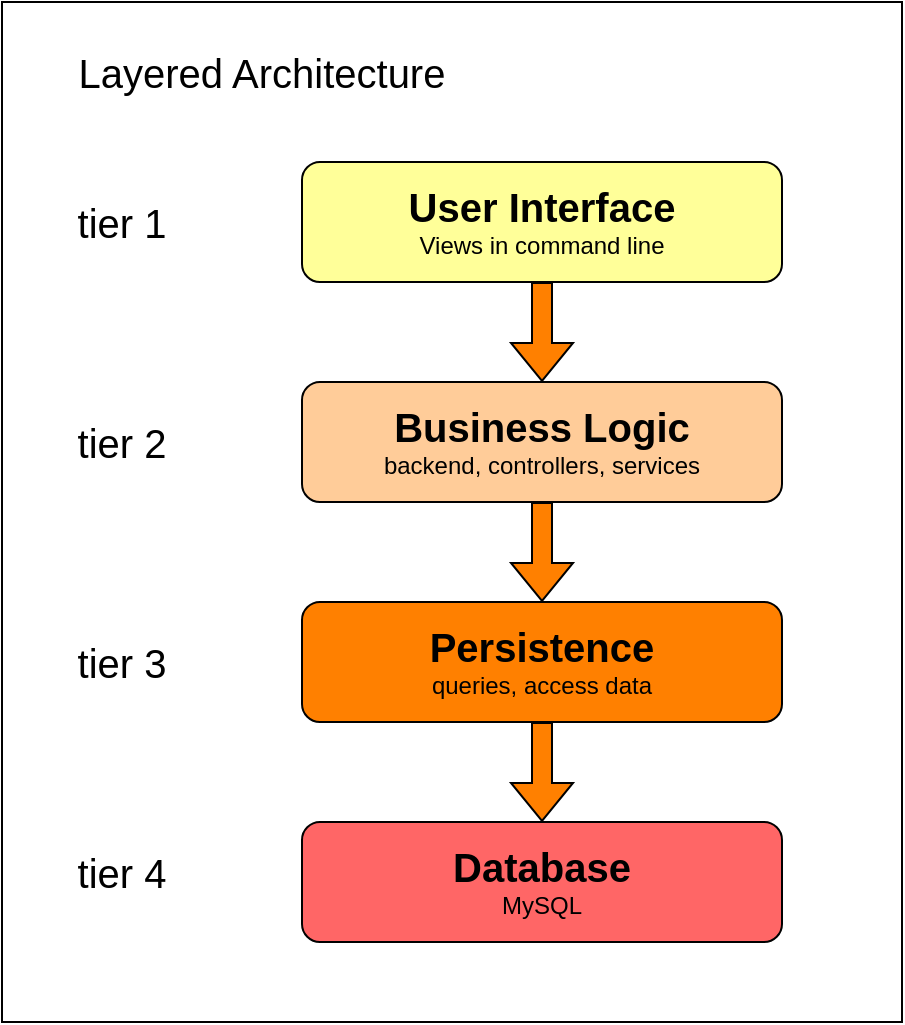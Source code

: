 <mxfile version="20.6.0" type="device"><diagram id="r2SBKpWd_IOv5tplqdtK" name="Page-1"><mxGraphModel dx="1048" dy="736" grid="1" gridSize="10" guides="1" tooltips="1" connect="1" arrows="1" fold="1" page="1" pageScale="1" pageWidth="850" pageHeight="1100" math="0" shadow="0"><root><mxCell id="0"/><mxCell id="1" parent="0"/><mxCell id="uKq3NgHS5-yLaIaLrDBY-1" value="" style="rounded=0;whiteSpace=wrap;html=1;" parent="1" vertex="1"><mxGeometry x="30" y="80" width="450" height="510" as="geometry"/></mxCell><mxCell id="uKq3NgHS5-yLaIaLrDBY-2" value="&lt;font style=&quot;font-size: 20px;&quot;&gt;&lt;b&gt;User Interface&lt;br&gt;&lt;/b&gt;&lt;/font&gt;Views in command line" style="rounded=1;whiteSpace=wrap;html=1;fillColor=#FFFF99;" parent="1" vertex="1"><mxGeometry x="180" y="160" width="240" height="60" as="geometry"/></mxCell><mxCell id="uKq3NgHS5-yLaIaLrDBY-3" value="&lt;b style=&quot;font-size: 20px;&quot;&gt;Business Logic&lt;br&gt;&lt;/b&gt;backend, controllers, services" style="rounded=1;whiteSpace=wrap;html=1;fillColor=#FFCC99;" parent="1" vertex="1"><mxGeometry x="180" y="270" width="240" height="60" as="geometry"/></mxCell><mxCell id="uKq3NgHS5-yLaIaLrDBY-4" value="&lt;b style=&quot;font-size: 20px;&quot;&gt;Database&lt;br&gt;&lt;/b&gt;MySQL" style="rounded=1;whiteSpace=wrap;html=1;fillColor=#FF6666;" parent="1" vertex="1"><mxGeometry x="180" y="490" width="240" height="60" as="geometry"/></mxCell><mxCell id="uKq3NgHS5-yLaIaLrDBY-5" value="" style="shape=flexArrow;endArrow=classic;html=1;rounded=0;entryX=0.5;entryY=0;entryDx=0;entryDy=0;exitX=0.5;exitY=1;exitDx=0;exitDy=0;fillColor=#FF8000;" parent="1" source="uKq3NgHS5-yLaIaLrDBY-2" target="uKq3NgHS5-yLaIaLrDBY-3" edge="1"><mxGeometry width="50" height="50" relative="1" as="geometry"><mxPoint x="190" y="320" as="sourcePoint"/><mxPoint x="240" y="250" as="targetPoint"/></mxGeometry></mxCell><mxCell id="uKq3NgHS5-yLaIaLrDBY-6" value="" style="shape=flexArrow;endArrow=classic;html=1;rounded=0;entryX=0.5;entryY=0;entryDx=0;entryDy=0;fillColor=#FF8000;exitX=0.5;exitY=1;exitDx=0;exitDy=0;" parent="1" source="HyorX4r7KOohhSqo5o30-1" target="uKq3NgHS5-yLaIaLrDBY-4" edge="1"><mxGeometry width="50" height="50" relative="1" as="geometry"><mxPoint x="300" y="420" as="sourcePoint"/><mxPoint x="359.5" y="380" as="targetPoint"/></mxGeometry></mxCell><mxCell id="uKq3NgHS5-yLaIaLrDBY-7" value="Layered Architecture" style="text;html=1;strokeColor=none;fillColor=none;align=center;verticalAlign=middle;whiteSpace=wrap;rounded=0;fontSize=20;" parent="1" vertex="1"><mxGeometry x="60" y="100" width="200" height="30" as="geometry"/></mxCell><mxCell id="uKq3NgHS5-yLaIaLrDBY-8" value="tier 1" style="text;html=1;strokeColor=none;fillColor=none;align=center;verticalAlign=middle;whiteSpace=wrap;rounded=0;fontSize=20;" parent="1" vertex="1"><mxGeometry x="60" y="175" width="60" height="30" as="geometry"/></mxCell><mxCell id="uKq3NgHS5-yLaIaLrDBY-9" value="tier 2" style="text;html=1;strokeColor=none;fillColor=none;align=center;verticalAlign=middle;whiteSpace=wrap;rounded=0;fontSize=20;" parent="1" vertex="1"><mxGeometry x="60" y="285" width="60" height="30" as="geometry"/></mxCell><mxCell id="uKq3NgHS5-yLaIaLrDBY-10" value="tier 3" style="text;html=1;strokeColor=none;fillColor=none;align=center;verticalAlign=middle;whiteSpace=wrap;rounded=0;fontSize=20;" parent="1" vertex="1"><mxGeometry x="60" y="395" width="60" height="30" as="geometry"/></mxCell><mxCell id="HyorX4r7KOohhSqo5o30-1" value="&lt;b style=&quot;font-size: 20px;&quot;&gt;Persistence&lt;br&gt;&lt;/b&gt;queries, access data" style="rounded=1;whiteSpace=wrap;html=1;fillColor=#FF8000;" vertex="1" parent="1"><mxGeometry x="180" y="380" width="240" height="60" as="geometry"/></mxCell><mxCell id="HyorX4r7KOohhSqo5o30-2" value="" style="shape=flexArrow;endArrow=classic;html=1;rounded=0;fillColor=#FF8000;exitX=0.5;exitY=1;exitDx=0;exitDy=0;" edge="1" parent="1" source="uKq3NgHS5-yLaIaLrDBY-3"><mxGeometry width="50" height="50" relative="1" as="geometry"><mxPoint x="299.5" y="330" as="sourcePoint"/><mxPoint x="300" y="380" as="targetPoint"/></mxGeometry></mxCell><mxCell id="HyorX4r7KOohhSqo5o30-3" value="tier 4" style="text;html=1;strokeColor=none;fillColor=none;align=center;verticalAlign=middle;whiteSpace=wrap;rounded=0;fontSize=20;" vertex="1" parent="1"><mxGeometry x="60" y="500" width="60" height="30" as="geometry"/></mxCell></root></mxGraphModel></diagram></mxfile>